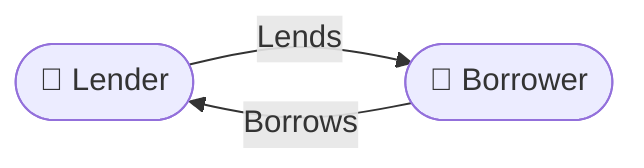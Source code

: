 flowchart LR
  lender(["👤 Lender"]) -->|Lends| borrower(["👤 Borrower"])
  borrower -->|Borrows| lender